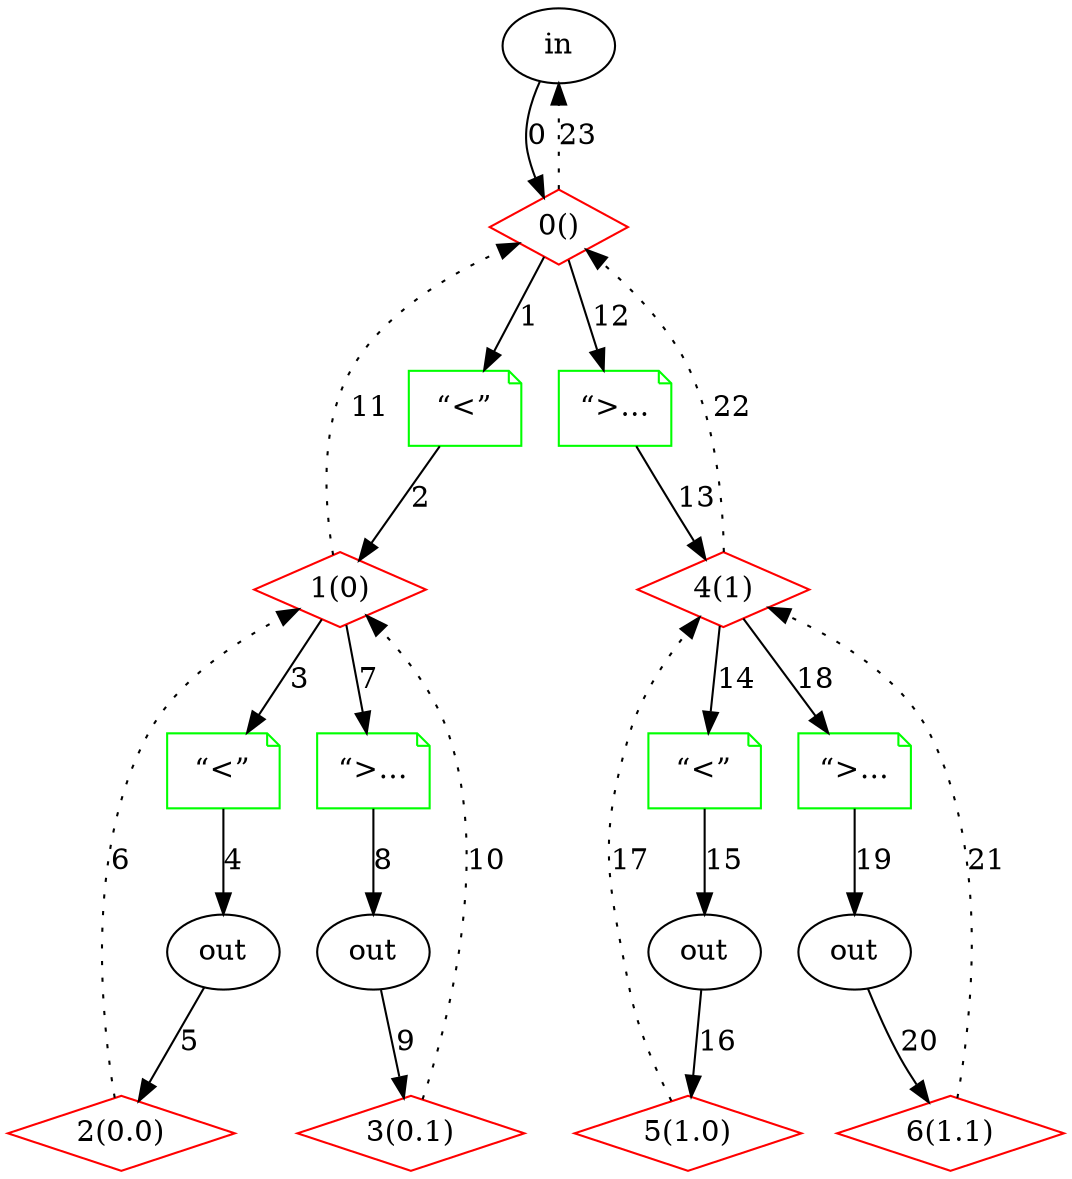 digraph JEG {
  rankdir=TB;
  7 [label = "in", shape = "ellipse"];
  8 [label = "0()", shape = "diamond", color = "red"];
  9 [label = "“<”", shape = "note", color = "green"];
  10 [label = "1(0)", shape = "diamond", color = "red"];
  11 [label = "“<”", shape = "note", color = "green"];
  12 [label = "out", shape = "ellipse"];
  13 [label = "2(0.0)", shape = "diamond", color = "red"];
  14 [label = "“>…", shape = "note", color = "green"];
  15 [label = "out", shape = "ellipse"];
  16 [label = "3(0.1)", shape = "diamond", color = "red"];
  17 [label = "“>…", shape = "note", color = "green"];
  18 [label = "4(1)", shape = "diamond", color = "red"];
  19 [label = "“<”", shape = "note", color = "green"];
  20 [label = "out", shape = "ellipse"];
  21 [label = "5(1.0)", shape = "diamond", color = "red"];
  22 [label = "“>…", shape = "note", color = "green"];
  23 [label = "out", shape = "ellipse"];
  24 [label = "6(1.1)", shape = "diamond", color = "red"];
  7 -> 8 [ label = "0", style = "solid" ];
  8 -> 9 [ label = "1", style = "solid" ];
  9 -> 10 [ label = "2", style = "solid" ];
  10 -> 11 [ label = "3", style = "solid" ];
  11 -> 12 [ label = "4", style = "solid" ];
  12 -> 13 [ label = "5", style = "solid" ];
  13 -> 10 [ label = "6", style = "dotted" ];
  10 -> 14 [ label = "7", style = "solid" ];
  14 -> 15 [ label = "8", style = "solid" ];
  15 -> 16 [ label = "9", style = "solid" ];
  16 -> 10 [ label = "10", style = "dotted" ];
  10 -> 8 [ label = "11", style = "dotted" ];
  8 -> 17 [ label = "12", style = "solid" ];
  17 -> 18 [ label = "13", style = "solid" ];
  18 -> 19 [ label = "14", style = "solid" ];
  19 -> 20 [ label = "15", style = "solid" ];
  20 -> 21 [ label = "16", style = "solid" ];
  21 -> 18 [ label = "17", style = "dotted" ];
  18 -> 22 [ label = "18", style = "solid" ];
  22 -> 23 [ label = "19", style = "solid" ];
  23 -> 24 [ label = "20", style = "solid" ];
  24 -> 18 [ label = "21", style = "dotted" ];
  18 -> 8 [ label = "22", style = "dotted" ];
  8 -> 7 [ label = "23", style = "dotted" ];
}
